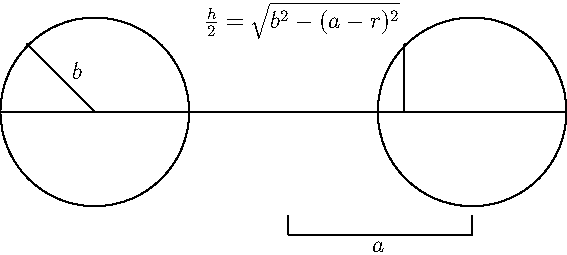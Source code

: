 size(10cm,7cm);
import graph;
xaxis();

draw(circle(-2,1));
draw(circle(2,1));

draw((0.05,-1.1)--(0.05,-1.3)--(2,-1.3)--(2,-1.1));

label("$a$",(1,-1.3),S);

draw((-2,0)--(-2.717,0.717));

label("$b$",(-2.3,0.3),NE);

draw((1.283,0)--(1.283,0.717));

label("$\frac{h}{2} = \sqrt{b^2 - (a-r)^2}$",(1.283,0.717),NW);

